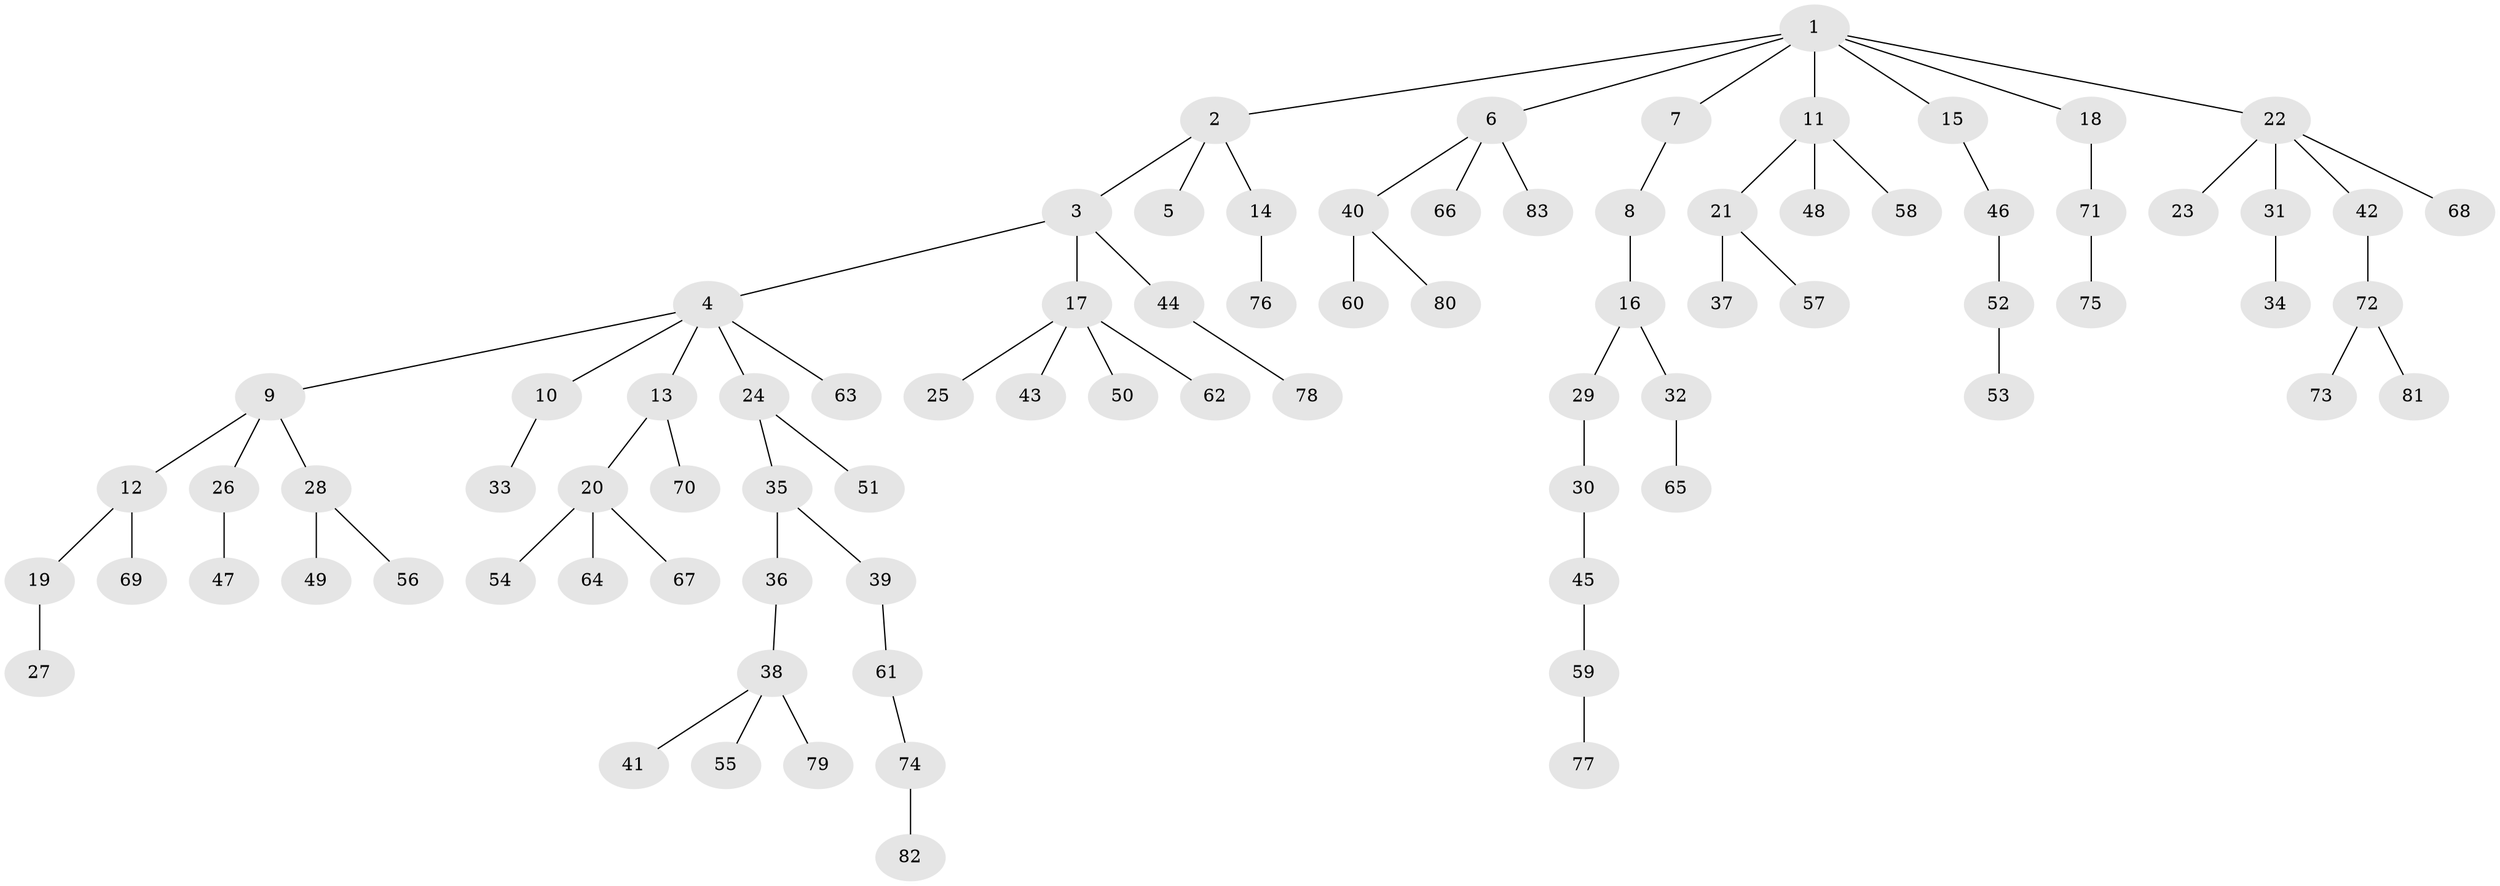 // coarse degree distribution, {9: 0.02040816326530612, 8: 0.02040816326530612, 1: 0.5918367346938775, 4: 0.04081632653061224, 2: 0.20408163265306123, 3: 0.08163265306122448, 5: 0.04081632653061224}
// Generated by graph-tools (version 1.1) at 2025/19/03/04/25 18:19:12]
// undirected, 83 vertices, 82 edges
graph export_dot {
graph [start="1"]
  node [color=gray90,style=filled];
  1;
  2;
  3;
  4;
  5;
  6;
  7;
  8;
  9;
  10;
  11;
  12;
  13;
  14;
  15;
  16;
  17;
  18;
  19;
  20;
  21;
  22;
  23;
  24;
  25;
  26;
  27;
  28;
  29;
  30;
  31;
  32;
  33;
  34;
  35;
  36;
  37;
  38;
  39;
  40;
  41;
  42;
  43;
  44;
  45;
  46;
  47;
  48;
  49;
  50;
  51;
  52;
  53;
  54;
  55;
  56;
  57;
  58;
  59;
  60;
  61;
  62;
  63;
  64;
  65;
  66;
  67;
  68;
  69;
  70;
  71;
  72;
  73;
  74;
  75;
  76;
  77;
  78;
  79;
  80;
  81;
  82;
  83;
  1 -- 2;
  1 -- 6;
  1 -- 7;
  1 -- 11;
  1 -- 15;
  1 -- 18;
  1 -- 22;
  2 -- 3;
  2 -- 5;
  2 -- 14;
  3 -- 4;
  3 -- 17;
  3 -- 44;
  4 -- 9;
  4 -- 10;
  4 -- 13;
  4 -- 24;
  4 -- 63;
  6 -- 40;
  6 -- 66;
  6 -- 83;
  7 -- 8;
  8 -- 16;
  9 -- 12;
  9 -- 26;
  9 -- 28;
  10 -- 33;
  11 -- 21;
  11 -- 48;
  11 -- 58;
  12 -- 19;
  12 -- 69;
  13 -- 20;
  13 -- 70;
  14 -- 76;
  15 -- 46;
  16 -- 29;
  16 -- 32;
  17 -- 25;
  17 -- 43;
  17 -- 50;
  17 -- 62;
  18 -- 71;
  19 -- 27;
  20 -- 54;
  20 -- 64;
  20 -- 67;
  21 -- 37;
  21 -- 57;
  22 -- 23;
  22 -- 31;
  22 -- 42;
  22 -- 68;
  24 -- 35;
  24 -- 51;
  26 -- 47;
  28 -- 49;
  28 -- 56;
  29 -- 30;
  30 -- 45;
  31 -- 34;
  32 -- 65;
  35 -- 36;
  35 -- 39;
  36 -- 38;
  38 -- 41;
  38 -- 55;
  38 -- 79;
  39 -- 61;
  40 -- 60;
  40 -- 80;
  42 -- 72;
  44 -- 78;
  45 -- 59;
  46 -- 52;
  52 -- 53;
  59 -- 77;
  61 -- 74;
  71 -- 75;
  72 -- 73;
  72 -- 81;
  74 -- 82;
}
